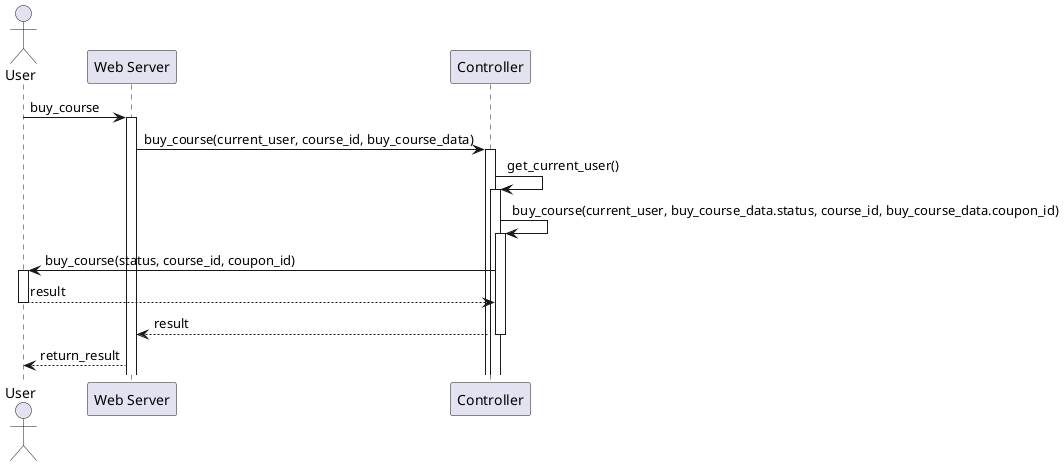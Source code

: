 @startuml Buy Course

actor User

participant "Web Server" as Server
participant Controller


User -> Server: buy_course
activate Server

Server -> Controller: buy_course(current_user, course_id, buy_course_data)
activate Controller
Controller -> Controller: get_current_user()
activate Controller
Controller -> Controller: buy_course(current_user, buy_course_data.status, course_id, buy_course_data.coupon_id)
activate Controller
Controller -> User: buy_course(status, course_id, coupon_id)
activate User
User --> Controller: result
deactivate User
Controller --> Server: result
deactivate Controller

Server --> User: return_result

@enduml